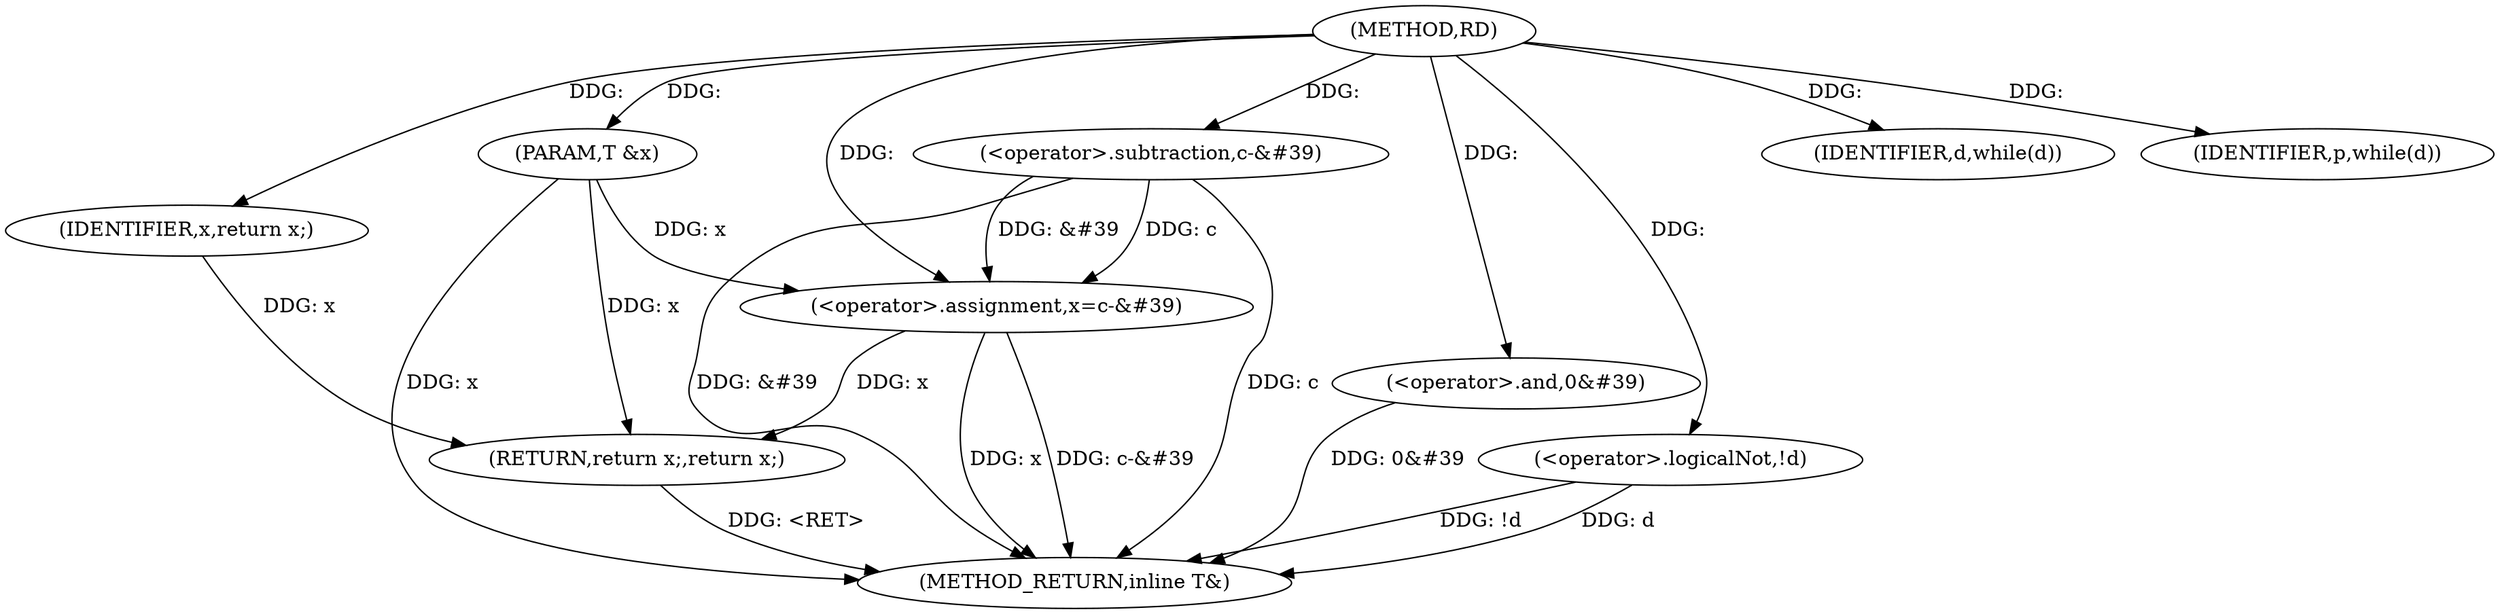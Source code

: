 digraph "RD" {  
"1002424" [label = "(METHOD,RD)" ]
"1002445" [label = "(METHOD_RETURN,inline T&)" ]
"1002425" [label = "(PARAM,T &x)" ]
"1002431" [label = "(<operator>.assignment,x=c-&#39)" ]
"1002437" [label = "(<operator>.and,0&#39)" ]
"1002443" [label = "(RETURN,return x;,return x;)" ]
"1002429" [label = "(<operator>.logicalNot,!d)" ]
"1002441" [label = "(IDENTIFIER,d,while(d))" ]
"1002442" [label = "(IDENTIFIER,p,while(d))" ]
"1002444" [label = "(IDENTIFIER,x,return x;)" ]
"1002433" [label = "(<operator>.subtraction,c-&#39)" ]
  "1002443" -> "1002445"  [ label = "DDG: <RET>"] 
  "1002425" -> "1002445"  [ label = "DDG: x"] 
  "1002429" -> "1002445"  [ label = "DDG: !d"] 
  "1002431" -> "1002445"  [ label = "DDG: x"] 
  "1002433" -> "1002445"  [ label = "DDG: c"] 
  "1002433" -> "1002445"  [ label = "DDG: &#39"] 
  "1002431" -> "1002445"  [ label = "DDG: c-&#39"] 
  "1002437" -> "1002445"  [ label = "DDG: 0&#39"] 
  "1002429" -> "1002445"  [ label = "DDG: d"] 
  "1002424" -> "1002425"  [ label = "DDG: "] 
  "1002433" -> "1002431"  [ label = "DDG: &#39"] 
  "1002433" -> "1002431"  [ label = "DDG: c"] 
  "1002444" -> "1002443"  [ label = "DDG: x"] 
  "1002431" -> "1002443"  [ label = "DDG: x"] 
  "1002425" -> "1002443"  [ label = "DDG: x"] 
  "1002425" -> "1002431"  [ label = "DDG: x"] 
  "1002424" -> "1002431"  [ label = "DDG: "] 
  "1002424" -> "1002437"  [ label = "DDG: "] 
  "1002424" -> "1002441"  [ label = "DDG: "] 
  "1002424" -> "1002442"  [ label = "DDG: "] 
  "1002424" -> "1002444"  [ label = "DDG: "] 
  "1002424" -> "1002429"  [ label = "DDG: "] 
  "1002424" -> "1002433"  [ label = "DDG: "] 
}
